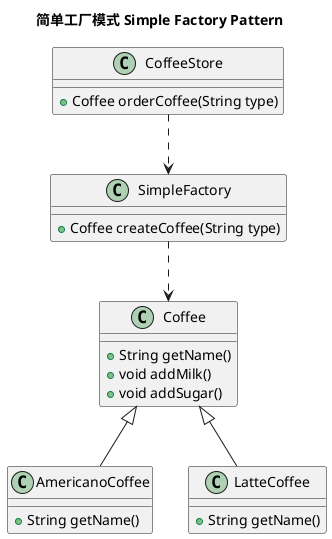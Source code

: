@startuml
'https://plantuml.com/class-diagram

title "简单工厂模式 Simple Factory Pattern"

class Coffee{
    + String getName()
    + void addMilk()
    + void addSugar()
}

class AmericanoCoffee{
    + String getName()
}

class LatteCoffee{
    + String getName()
}

class SimpleFactory{
    + Coffee createCoffee(String type)
}

class CoffeeStore{
    + Coffee orderCoffee(String type)
}

Coffee <|-- AmericanoCoffee
Coffee <|-- LatteCoffee
SimpleFactory ..> Coffee
CoffeeStore ..> SimpleFactory

@enduml